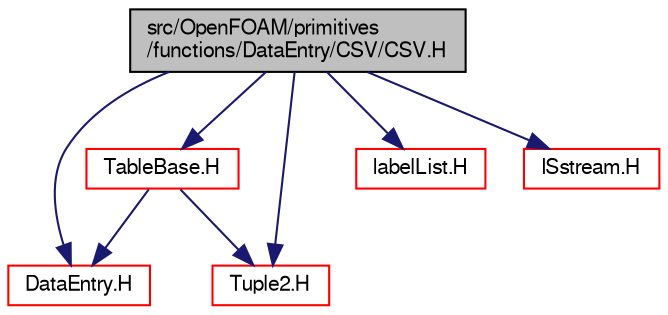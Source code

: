 digraph "src/OpenFOAM/primitives/functions/DataEntry/CSV/CSV.H"
{
  bgcolor="transparent";
  edge [fontname="FreeSans",fontsize="10",labelfontname="FreeSans",labelfontsize="10"];
  node [fontname="FreeSans",fontsize="10",shape=record];
  Node0 [label="src/OpenFOAM/primitives\l/functions/DataEntry/CSV/CSV.H",height=0.2,width=0.4,color="black", fillcolor="grey75", style="filled", fontcolor="black"];
  Node0 -> Node1 [color="midnightblue",fontsize="10",style="solid",fontname="FreeSans"];
  Node1 [label="DataEntry.H",height=0.2,width=0.4,color="red",URL="$a12242.html"];
  Node0 -> Node113 [color="midnightblue",fontsize="10",style="solid",fontname="FreeSans"];
  Node113 [label="TableBase.H",height=0.2,width=0.4,color="red",URL="$a12275.html"];
  Node113 -> Node1 [color="midnightblue",fontsize="10",style="solid",fontname="FreeSans"];
  Node113 -> Node114 [color="midnightblue",fontsize="10",style="solid",fontname="FreeSans"];
  Node114 [label="Tuple2.H",height=0.2,width=0.4,color="red",URL="$a12791.html"];
  Node0 -> Node114 [color="midnightblue",fontsize="10",style="solid",fontname="FreeSans"];
  Node0 -> Node81 [color="midnightblue",fontsize="10",style="solid",fontname="FreeSans"];
  Node81 [label="labelList.H",height=0.2,width=0.4,color="red",URL="$a12380.html"];
  Node0 -> Node115 [color="midnightblue",fontsize="10",style="solid",fontname="FreeSans"];
  Node115 [label="ISstream.H",height=0.2,width=0.4,color="red",URL="$a09173.html"];
}
